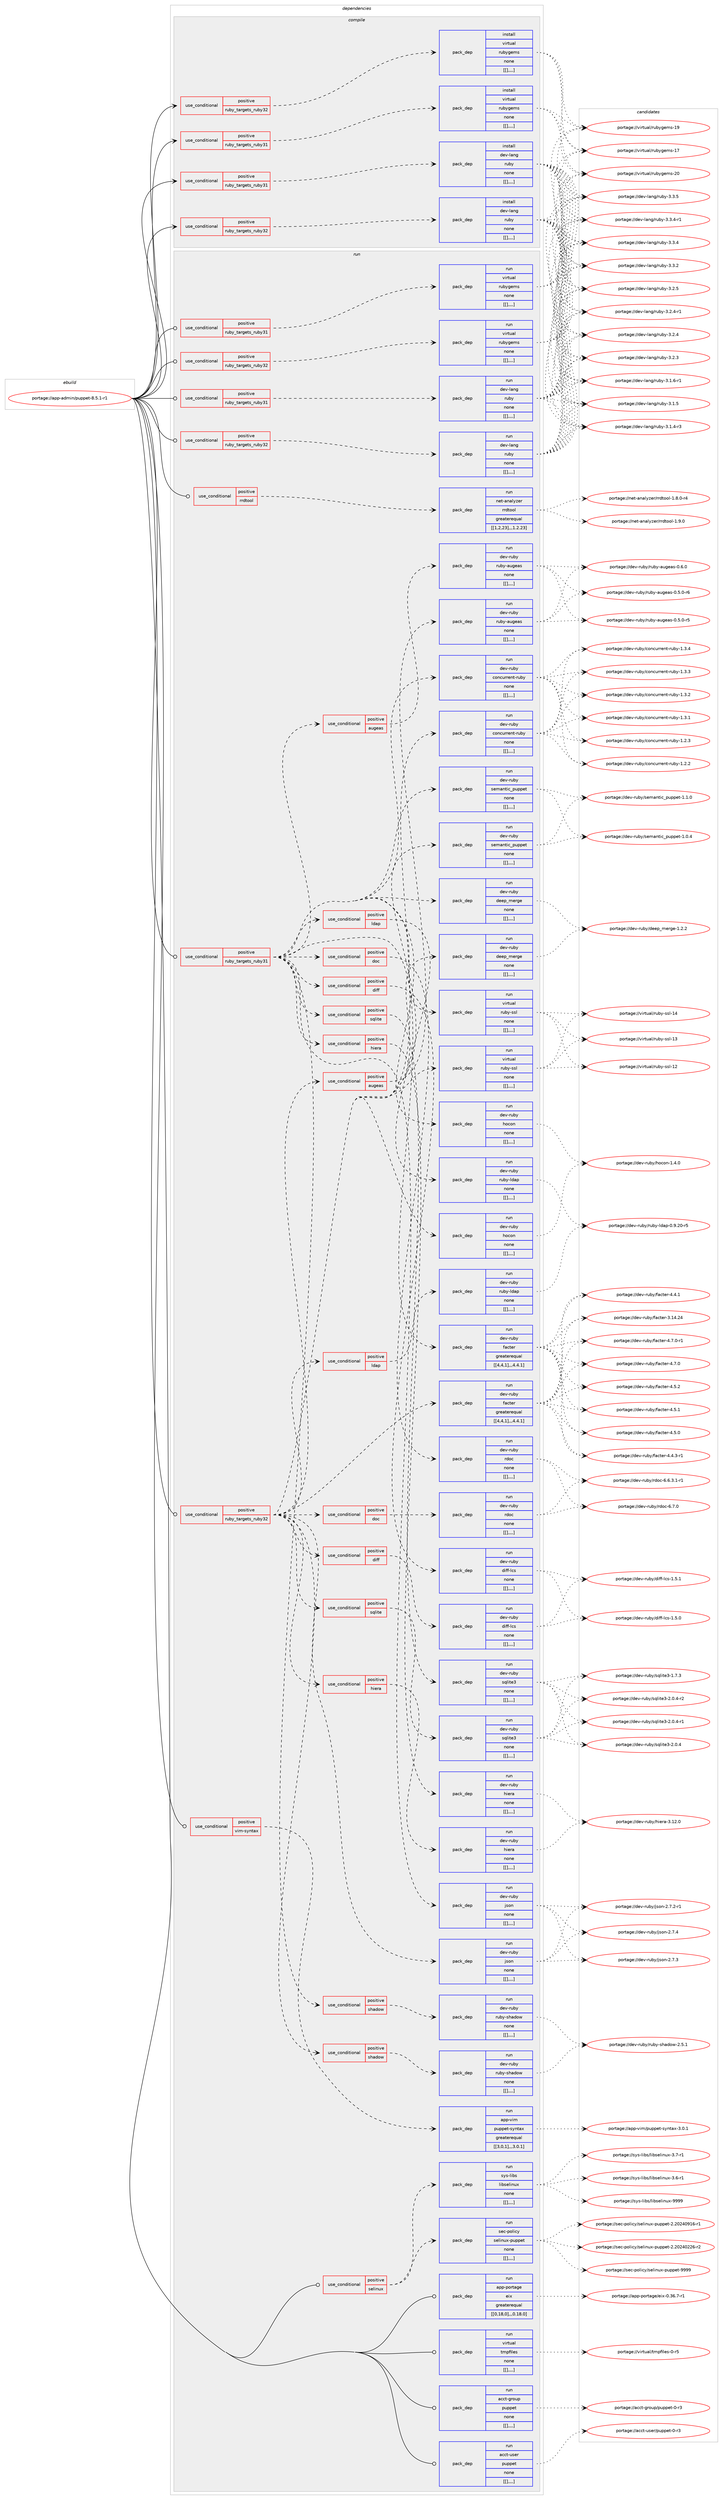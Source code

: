 digraph prolog {

# *************
# Graph options
# *************

newrank=true;
concentrate=true;
compound=true;
graph [rankdir=LR,fontname=Helvetica,fontsize=10,ranksep=1.5];#, ranksep=2.5, nodesep=0.2];
edge  [arrowhead=vee];
node  [fontname=Helvetica,fontsize=10];

# **********
# The ebuild
# **********

subgraph cluster_leftcol {
color=gray;
label=<<i>ebuild</i>>;
id [label="portage://app-admin/puppet-8.5.1-r1", color=red, width=4, href="../app-admin/puppet-8.5.1-r1.svg"];
}

# ****************
# The dependencies
# ****************

subgraph cluster_midcol {
color=gray;
label=<<i>dependencies</i>>;
subgraph cluster_compile {
fillcolor="#eeeeee";
style=filled;
label=<<i>compile</i>>;
subgraph cond655 {
dependency3023 [label=<<TABLE BORDER="0" CELLBORDER="1" CELLSPACING="0" CELLPADDING="4"><TR><TD ROWSPAN="3" CELLPADDING="10">use_conditional</TD></TR><TR><TD>positive</TD></TR><TR><TD>ruby_targets_ruby31</TD></TR></TABLE>>, shape=none, color=red];
subgraph pack2379 {
dependency3110 [label=<<TABLE BORDER="0" CELLBORDER="1" CELLSPACING="0" CELLPADDING="4" WIDTH="220"><TR><TD ROWSPAN="6" CELLPADDING="30">pack_dep</TD></TR><TR><TD WIDTH="110">install</TD></TR><TR><TD>dev-lang</TD></TR><TR><TD>ruby</TD></TR><TR><TD>none</TD></TR><TR><TD>[[],,,,]</TD></TR></TABLE>>, shape=none, color=blue];
}
dependency3023:e -> dependency3110:w [weight=20,style="dashed",arrowhead="vee"];
}
id:e -> dependency3023:w [weight=20,style="solid",arrowhead="vee"];
subgraph cond684 {
dependency3200 [label=<<TABLE BORDER="0" CELLBORDER="1" CELLSPACING="0" CELLPADDING="4"><TR><TD ROWSPAN="3" CELLPADDING="10">use_conditional</TD></TR><TR><TD>positive</TD></TR><TR><TD>ruby_targets_ruby31</TD></TR></TABLE>>, shape=none, color=red];
subgraph pack2509 {
dependency3282 [label=<<TABLE BORDER="0" CELLBORDER="1" CELLSPACING="0" CELLPADDING="4" WIDTH="220"><TR><TD ROWSPAN="6" CELLPADDING="30">pack_dep</TD></TR><TR><TD WIDTH="110">install</TD></TR><TR><TD>virtual</TD></TR><TR><TD>rubygems</TD></TR><TR><TD>none</TD></TR><TR><TD>[[],,,,]</TD></TR></TABLE>>, shape=none, color=blue];
}
dependency3200:e -> dependency3282:w [weight=20,style="dashed",arrowhead="vee"];
}
id:e -> dependency3200:w [weight=20,style="solid",arrowhead="vee"];
subgraph cond727 {
dependency3289 [label=<<TABLE BORDER="0" CELLBORDER="1" CELLSPACING="0" CELLPADDING="4"><TR><TD ROWSPAN="3" CELLPADDING="10">use_conditional</TD></TR><TR><TD>positive</TD></TR><TR><TD>ruby_targets_ruby32</TD></TR></TABLE>>, shape=none, color=red];
subgraph pack2630 {
dependency3392 [label=<<TABLE BORDER="0" CELLBORDER="1" CELLSPACING="0" CELLPADDING="4" WIDTH="220"><TR><TD ROWSPAN="6" CELLPADDING="30">pack_dep</TD></TR><TR><TD WIDTH="110">install</TD></TR><TR><TD>dev-lang</TD></TR><TR><TD>ruby</TD></TR><TR><TD>none</TD></TR><TR><TD>[[],,,,]</TD></TR></TABLE>>, shape=none, color=blue];
}
dependency3289:e -> dependency3392:w [weight=20,style="dashed",arrowhead="vee"];
}
id:e -> dependency3289:w [weight=20,style="solid",arrowhead="vee"];
subgraph cond761 {
dependency3420 [label=<<TABLE BORDER="0" CELLBORDER="1" CELLSPACING="0" CELLPADDING="4"><TR><TD ROWSPAN="3" CELLPADDING="10">use_conditional</TD></TR><TR><TD>positive</TD></TR><TR><TD>ruby_targets_ruby32</TD></TR></TABLE>>, shape=none, color=red];
subgraph pack2661 {
dependency3423 [label=<<TABLE BORDER="0" CELLBORDER="1" CELLSPACING="0" CELLPADDING="4" WIDTH="220"><TR><TD ROWSPAN="6" CELLPADDING="30">pack_dep</TD></TR><TR><TD WIDTH="110">install</TD></TR><TR><TD>virtual</TD></TR><TR><TD>rubygems</TD></TR><TR><TD>none</TD></TR><TR><TD>[[],,,,]</TD></TR></TABLE>>, shape=none, color=blue];
}
dependency3420:e -> dependency3423:w [weight=20,style="dashed",arrowhead="vee"];
}
id:e -> dependency3420:w [weight=20,style="solid",arrowhead="vee"];
}
subgraph cluster_compileandrun {
fillcolor="#eeeeee";
style=filled;
label=<<i>compile and run</i>>;
}
subgraph cluster_run {
fillcolor="#eeeeee";
style=filled;
label=<<i>run</i>>;
subgraph cond765 {
dependency3427 [label=<<TABLE BORDER="0" CELLBORDER="1" CELLSPACING="0" CELLPADDING="4"><TR><TD ROWSPAN="3" CELLPADDING="10">use_conditional</TD></TR><TR><TD>positive</TD></TR><TR><TD>rrdtool</TD></TR></TABLE>>, shape=none, color=red];
subgraph pack2720 {
dependency3528 [label=<<TABLE BORDER="0" CELLBORDER="1" CELLSPACING="0" CELLPADDING="4" WIDTH="220"><TR><TD ROWSPAN="6" CELLPADDING="30">pack_dep</TD></TR><TR><TD WIDTH="110">run</TD></TR><TR><TD>net-analyzer</TD></TR><TR><TD>rrdtool</TD></TR><TR><TD>greaterequal</TD></TR><TR><TD>[[1,2,23],,,1.2.23]</TD></TR></TABLE>>, shape=none, color=blue];
}
dependency3427:e -> dependency3528:w [weight=20,style="dashed",arrowhead="vee"];
}
id:e -> dependency3427:w [weight=20,style="solid",arrowhead="odot"];
subgraph cond801 {
dependency3584 [label=<<TABLE BORDER="0" CELLBORDER="1" CELLSPACING="0" CELLPADDING="4"><TR><TD ROWSPAN="3" CELLPADDING="10">use_conditional</TD></TR><TR><TD>positive</TD></TR><TR><TD>ruby_targets_ruby31</TD></TR></TABLE>>, shape=none, color=red];
subgraph cond820 {
dependency3643 [label=<<TABLE BORDER="0" CELLBORDER="1" CELLSPACING="0" CELLPADDING="4"><TR><TD ROWSPAN="3" CELLPADDING="10">use_conditional</TD></TR><TR><TD>positive</TD></TR><TR><TD>hiera</TD></TR></TABLE>>, shape=none, color=red];
subgraph pack2827 {
dependency3660 [label=<<TABLE BORDER="0" CELLBORDER="1" CELLSPACING="0" CELLPADDING="4" WIDTH="220"><TR><TD ROWSPAN="6" CELLPADDING="30">pack_dep</TD></TR><TR><TD WIDTH="110">run</TD></TR><TR><TD>dev-ruby</TD></TR><TR><TD>hiera</TD></TR><TR><TD>none</TD></TR><TR><TD>[[],,,,]</TD></TR></TABLE>>, shape=none, color=blue];
}
dependency3643:e -> dependency3660:w [weight=20,style="dashed",arrowhead="vee"];
}
dependency3584:e -> dependency3643:w [weight=20,style="dashed",arrowhead="vee"];
subgraph pack2831 {
dependency3664 [label=<<TABLE BORDER="0" CELLBORDER="1" CELLSPACING="0" CELLPADDING="4" WIDTH="220"><TR><TD ROWSPAN="6" CELLPADDING="30">pack_dep</TD></TR><TR><TD WIDTH="110">run</TD></TR><TR><TD>dev-ruby</TD></TR><TR><TD>json</TD></TR><TR><TD>none</TD></TR><TR><TD>[[],,,,]</TD></TR></TABLE>>, shape=none, color=blue];
}
dependency3584:e -> dependency3664:w [weight=20,style="dashed",arrowhead="vee"];
subgraph pack2851 {
dependency3720 [label=<<TABLE BORDER="0" CELLBORDER="1" CELLSPACING="0" CELLPADDING="4" WIDTH="220"><TR><TD ROWSPAN="6" CELLPADDING="30">pack_dep</TD></TR><TR><TD WIDTH="110">run</TD></TR><TR><TD>dev-ruby</TD></TR><TR><TD>semantic_puppet</TD></TR><TR><TD>none</TD></TR><TR><TD>[[],,,,]</TD></TR></TABLE>>, shape=none, color=blue];
}
dependency3584:e -> dependency3720:w [weight=20,style="dashed",arrowhead="vee"];
subgraph pack2887 {
dependency3772 [label=<<TABLE BORDER="0" CELLBORDER="1" CELLSPACING="0" CELLPADDING="4" WIDTH="220"><TR><TD ROWSPAN="6" CELLPADDING="30">pack_dep</TD></TR><TR><TD WIDTH="110">run</TD></TR><TR><TD>dev-ruby</TD></TR><TR><TD>facter</TD></TR><TR><TD>greaterequal</TD></TR><TR><TD>[[4,4,1],,,4.4.1]</TD></TR></TABLE>>, shape=none, color=blue];
}
dependency3584:e -> dependency3772:w [weight=20,style="dashed",arrowhead="vee"];
subgraph pack2918 {
dependency3804 [label=<<TABLE BORDER="0" CELLBORDER="1" CELLSPACING="0" CELLPADDING="4" WIDTH="220"><TR><TD ROWSPAN="6" CELLPADDING="30">pack_dep</TD></TR><TR><TD WIDTH="110">run</TD></TR><TR><TD>dev-ruby</TD></TR><TR><TD>deep_merge</TD></TR><TR><TD>none</TD></TR><TR><TD>[[],,,,]</TD></TR></TABLE>>, shape=none, color=blue];
}
dependency3584:e -> dependency3804:w [weight=20,style="dashed",arrowhead="vee"];
subgraph pack2928 {
dependency3839 [label=<<TABLE BORDER="0" CELLBORDER="1" CELLSPACING="0" CELLPADDING="4" WIDTH="220"><TR><TD ROWSPAN="6" CELLPADDING="30">pack_dep</TD></TR><TR><TD WIDTH="110">run</TD></TR><TR><TD>dev-ruby</TD></TR><TR><TD>concurrent-ruby</TD></TR><TR><TD>none</TD></TR><TR><TD>[[],,,,]</TD></TR></TABLE>>, shape=none, color=blue];
}
dependency3584:e -> dependency3839:w [weight=20,style="dashed",arrowhead="vee"];
subgraph cond888 {
dependency3843 [label=<<TABLE BORDER="0" CELLBORDER="1" CELLSPACING="0" CELLPADDING="4"><TR><TD ROWSPAN="3" CELLPADDING="10">use_conditional</TD></TR><TR><TD>positive</TD></TR><TR><TD>augeas</TD></TR></TABLE>>, shape=none, color=red];
subgraph pack2969 {
dependency3866 [label=<<TABLE BORDER="0" CELLBORDER="1" CELLSPACING="0" CELLPADDING="4" WIDTH="220"><TR><TD ROWSPAN="6" CELLPADDING="30">pack_dep</TD></TR><TR><TD WIDTH="110">run</TD></TR><TR><TD>dev-ruby</TD></TR><TR><TD>ruby-augeas</TD></TR><TR><TD>none</TD></TR><TR><TD>[[],,,,]</TD></TR></TABLE>>, shape=none, color=blue];
}
dependency3843:e -> dependency3866:w [weight=20,style="dashed",arrowhead="vee"];
}
dependency3584:e -> dependency3843:w [weight=20,style="dashed",arrowhead="vee"];
subgraph cond900 {
dependency3876 [label=<<TABLE BORDER="0" CELLBORDER="1" CELLSPACING="0" CELLPADDING="4"><TR><TD ROWSPAN="3" CELLPADDING="10">use_conditional</TD></TR><TR><TD>positive</TD></TR><TR><TD>diff</TD></TR></TABLE>>, shape=none, color=red];
subgraph pack2990 {
dependency3922 [label=<<TABLE BORDER="0" CELLBORDER="1" CELLSPACING="0" CELLPADDING="4" WIDTH="220"><TR><TD ROWSPAN="6" CELLPADDING="30">pack_dep</TD></TR><TR><TD WIDTH="110">run</TD></TR><TR><TD>dev-ruby</TD></TR><TR><TD>diff-lcs</TD></TR><TR><TD>none</TD></TR><TR><TD>[[],,,,]</TD></TR></TABLE>>, shape=none, color=blue];
}
dependency3876:e -> dependency3922:w [weight=20,style="dashed",arrowhead="vee"];
}
dependency3584:e -> dependency3876:w [weight=20,style="dashed",arrowhead="vee"];
subgraph cond919 {
dependency3985 [label=<<TABLE BORDER="0" CELLBORDER="1" CELLSPACING="0" CELLPADDING="4"><TR><TD ROWSPAN="3" CELLPADDING="10">use_conditional</TD></TR><TR><TD>positive</TD></TR><TR><TD>doc</TD></TR></TABLE>>, shape=none, color=red];
subgraph pack3051 {
dependency3990 [label=<<TABLE BORDER="0" CELLBORDER="1" CELLSPACING="0" CELLPADDING="4" WIDTH="220"><TR><TD ROWSPAN="6" CELLPADDING="30">pack_dep</TD></TR><TR><TD WIDTH="110">run</TD></TR><TR><TD>dev-ruby</TD></TR><TR><TD>rdoc</TD></TR><TR><TD>none</TD></TR><TR><TD>[[],,,,]</TD></TR></TABLE>>, shape=none, color=blue];
}
dependency3985:e -> dependency3990:w [weight=20,style="dashed",arrowhead="vee"];
}
dependency3584:e -> dependency3985:w [weight=20,style="dashed",arrowhead="vee"];
subgraph cond937 {
dependency4032 [label=<<TABLE BORDER="0" CELLBORDER="1" CELLSPACING="0" CELLPADDING="4"><TR><TD ROWSPAN="3" CELLPADDING="10">use_conditional</TD></TR><TR><TD>positive</TD></TR><TR><TD>ldap</TD></TR></TABLE>>, shape=none, color=red];
subgraph pack3091 {
dependency4050 [label=<<TABLE BORDER="0" CELLBORDER="1" CELLSPACING="0" CELLPADDING="4" WIDTH="220"><TR><TD ROWSPAN="6" CELLPADDING="30">pack_dep</TD></TR><TR><TD WIDTH="110">run</TD></TR><TR><TD>dev-ruby</TD></TR><TR><TD>ruby-ldap</TD></TR><TR><TD>none</TD></TR><TR><TD>[[],,,,]</TD></TR></TABLE>>, shape=none, color=blue];
}
dependency4032:e -> dependency4050:w [weight=20,style="dashed",arrowhead="vee"];
}
dependency3584:e -> dependency4032:w [weight=20,style="dashed",arrowhead="vee"];
subgraph cond962 {
dependency4075 [label=<<TABLE BORDER="0" CELLBORDER="1" CELLSPACING="0" CELLPADDING="4"><TR><TD ROWSPAN="3" CELLPADDING="10">use_conditional</TD></TR><TR><TD>positive</TD></TR><TR><TD>shadow</TD></TR></TABLE>>, shape=none, color=red];
subgraph pack3106 {
dependency4095 [label=<<TABLE BORDER="0" CELLBORDER="1" CELLSPACING="0" CELLPADDING="4" WIDTH="220"><TR><TD ROWSPAN="6" CELLPADDING="30">pack_dep</TD></TR><TR><TD WIDTH="110">run</TD></TR><TR><TD>dev-ruby</TD></TR><TR><TD>ruby-shadow</TD></TR><TR><TD>none</TD></TR><TR><TD>[[],,,,]</TD></TR></TABLE>>, shape=none, color=blue];
}
dependency4075:e -> dependency4095:w [weight=20,style="dashed",arrowhead="vee"];
}
dependency3584:e -> dependency4075:w [weight=20,style="dashed",arrowhead="vee"];
subgraph cond979 {
dependency4237 [label=<<TABLE BORDER="0" CELLBORDER="1" CELLSPACING="0" CELLPADDING="4"><TR><TD ROWSPAN="3" CELLPADDING="10">use_conditional</TD></TR><TR><TD>positive</TD></TR><TR><TD>sqlite</TD></TR></TABLE>>, shape=none, color=red];
subgraph pack3225 {
dependency4239 [label=<<TABLE BORDER="0" CELLBORDER="1" CELLSPACING="0" CELLPADDING="4" WIDTH="220"><TR><TD ROWSPAN="6" CELLPADDING="30">pack_dep</TD></TR><TR><TD WIDTH="110">run</TD></TR><TR><TD>dev-ruby</TD></TR><TR><TD>sqlite3</TD></TR><TR><TD>none</TD></TR><TR><TD>[[],,,,]</TD></TR></TABLE>>, shape=none, color=blue];
}
dependency4237:e -> dependency4239:w [weight=20,style="dashed",arrowhead="vee"];
}
dependency3584:e -> dependency4237:w [weight=20,style="dashed",arrowhead="vee"];
subgraph pack3256 {
dependency4288 [label=<<TABLE BORDER="0" CELLBORDER="1" CELLSPACING="0" CELLPADDING="4" WIDTH="220"><TR><TD ROWSPAN="6" CELLPADDING="30">pack_dep</TD></TR><TR><TD WIDTH="110">run</TD></TR><TR><TD>virtual</TD></TR><TR><TD>ruby-ssl</TD></TR><TR><TD>none</TD></TR><TR><TD>[[],,,,]</TD></TR></TABLE>>, shape=none, color=blue];
}
dependency3584:e -> dependency4288:w [weight=20,style="dashed",arrowhead="vee"];
subgraph pack3258 {
dependency4293 [label=<<TABLE BORDER="0" CELLBORDER="1" CELLSPACING="0" CELLPADDING="4" WIDTH="220"><TR><TD ROWSPAN="6" CELLPADDING="30">pack_dep</TD></TR><TR><TD WIDTH="110">run</TD></TR><TR><TD>dev-ruby</TD></TR><TR><TD>hocon</TD></TR><TR><TD>none</TD></TR><TR><TD>[[],,,,]</TD></TR></TABLE>>, shape=none, color=blue];
}
dependency3584:e -> dependency4293:w [weight=20,style="dashed",arrowhead="vee"];
}
id:e -> dependency3584:w [weight=20,style="solid",arrowhead="odot"];
subgraph cond1031 {
dependency4348 [label=<<TABLE BORDER="0" CELLBORDER="1" CELLSPACING="0" CELLPADDING="4"><TR><TD ROWSPAN="3" CELLPADDING="10">use_conditional</TD></TR><TR><TD>positive</TD></TR><TR><TD>ruby_targets_ruby31</TD></TR></TABLE>>, shape=none, color=red];
subgraph pack3310 {
dependency4410 [label=<<TABLE BORDER="0" CELLBORDER="1" CELLSPACING="0" CELLPADDING="4" WIDTH="220"><TR><TD ROWSPAN="6" CELLPADDING="30">pack_dep</TD></TR><TR><TD WIDTH="110">run</TD></TR><TR><TD>dev-lang</TD></TR><TR><TD>ruby</TD></TR><TR><TD>none</TD></TR><TR><TD>[[],,,,]</TD></TR></TABLE>>, shape=none, color=blue];
}
dependency4348:e -> dependency4410:w [weight=20,style="dashed",arrowhead="vee"];
}
id:e -> dependency4348:w [weight=20,style="solid",arrowhead="odot"];
subgraph cond1088 {
dependency4476 [label=<<TABLE BORDER="0" CELLBORDER="1" CELLSPACING="0" CELLPADDING="4"><TR><TD ROWSPAN="3" CELLPADDING="10">use_conditional</TD></TR><TR><TD>positive</TD></TR><TR><TD>ruby_targets_ruby31</TD></TR></TABLE>>, shape=none, color=red];
subgraph pack3388 {
dependency4479 [label=<<TABLE BORDER="0" CELLBORDER="1" CELLSPACING="0" CELLPADDING="4" WIDTH="220"><TR><TD ROWSPAN="6" CELLPADDING="30">pack_dep</TD></TR><TR><TD WIDTH="110">run</TD></TR><TR><TD>virtual</TD></TR><TR><TD>rubygems</TD></TR><TR><TD>none</TD></TR><TR><TD>[[],,,,]</TD></TR></TABLE>>, shape=none, color=blue];
}
dependency4476:e -> dependency4479:w [weight=20,style="dashed",arrowhead="vee"];
}
id:e -> dependency4476:w [weight=20,style="solid",arrowhead="odot"];
subgraph cond1102 {
dependency4503 [label=<<TABLE BORDER="0" CELLBORDER="1" CELLSPACING="0" CELLPADDING="4"><TR><TD ROWSPAN="3" CELLPADDING="10">use_conditional</TD></TR><TR><TD>positive</TD></TR><TR><TD>ruby_targets_ruby32</TD></TR></TABLE>>, shape=none, color=red];
subgraph cond1111 {
dependency4542 [label=<<TABLE BORDER="0" CELLBORDER="1" CELLSPACING="0" CELLPADDING="4"><TR><TD ROWSPAN="3" CELLPADDING="10">use_conditional</TD></TR><TR><TD>positive</TD></TR><TR><TD>hiera</TD></TR></TABLE>>, shape=none, color=red];
subgraph pack3444 {
dependency4622 [label=<<TABLE BORDER="0" CELLBORDER="1" CELLSPACING="0" CELLPADDING="4" WIDTH="220"><TR><TD ROWSPAN="6" CELLPADDING="30">pack_dep</TD></TR><TR><TD WIDTH="110">run</TD></TR><TR><TD>dev-ruby</TD></TR><TR><TD>hiera</TD></TR><TR><TD>none</TD></TR><TR><TD>[[],,,,]</TD></TR></TABLE>>, shape=none, color=blue];
}
dependency4542:e -> dependency4622:w [weight=20,style="dashed",arrowhead="vee"];
}
dependency4503:e -> dependency4542:w [weight=20,style="dashed",arrowhead="vee"];
subgraph pack3521 {
dependency4696 [label=<<TABLE BORDER="0" CELLBORDER="1" CELLSPACING="0" CELLPADDING="4" WIDTH="220"><TR><TD ROWSPAN="6" CELLPADDING="30">pack_dep</TD></TR><TR><TD WIDTH="110">run</TD></TR><TR><TD>dev-ruby</TD></TR><TR><TD>json</TD></TR><TR><TD>none</TD></TR><TR><TD>[[],,,,]</TD></TR></TABLE>>, shape=none, color=blue];
}
dependency4503:e -> dependency4696:w [weight=20,style="dashed",arrowhead="vee"];
subgraph pack3534 {
dependency4720 [label=<<TABLE BORDER="0" CELLBORDER="1" CELLSPACING="0" CELLPADDING="4" WIDTH="220"><TR><TD ROWSPAN="6" CELLPADDING="30">pack_dep</TD></TR><TR><TD WIDTH="110">run</TD></TR><TR><TD>dev-ruby</TD></TR><TR><TD>semantic_puppet</TD></TR><TR><TD>none</TD></TR><TR><TD>[[],,,,]</TD></TR></TABLE>>, shape=none, color=blue];
}
dependency4503:e -> dependency4720:w [weight=20,style="dashed",arrowhead="vee"];
subgraph pack3592 {
dependency4827 [label=<<TABLE BORDER="0" CELLBORDER="1" CELLSPACING="0" CELLPADDING="4" WIDTH="220"><TR><TD ROWSPAN="6" CELLPADDING="30">pack_dep</TD></TR><TR><TD WIDTH="110">run</TD></TR><TR><TD>dev-ruby</TD></TR><TR><TD>facter</TD></TR><TR><TD>greaterequal</TD></TR><TR><TD>[[4,4,1],,,4.4.1]</TD></TR></TABLE>>, shape=none, color=blue];
}
dependency4503:e -> dependency4827:w [weight=20,style="dashed",arrowhead="vee"];
subgraph pack3636 {
dependency4890 [label=<<TABLE BORDER="0" CELLBORDER="1" CELLSPACING="0" CELLPADDING="4" WIDTH="220"><TR><TD ROWSPAN="6" CELLPADDING="30">pack_dep</TD></TR><TR><TD WIDTH="110">run</TD></TR><TR><TD>dev-ruby</TD></TR><TR><TD>deep_merge</TD></TR><TR><TD>none</TD></TR><TR><TD>[[],,,,]</TD></TR></TABLE>>, shape=none, color=blue];
}
dependency4503:e -> dependency4890:w [weight=20,style="dashed",arrowhead="vee"];
subgraph pack3679 {
dependency4912 [label=<<TABLE BORDER="0" CELLBORDER="1" CELLSPACING="0" CELLPADDING="4" WIDTH="220"><TR><TD ROWSPAN="6" CELLPADDING="30">pack_dep</TD></TR><TR><TD WIDTH="110">run</TD></TR><TR><TD>dev-ruby</TD></TR><TR><TD>concurrent-ruby</TD></TR><TR><TD>none</TD></TR><TR><TD>[[],,,,]</TD></TR></TABLE>>, shape=none, color=blue];
}
dependency4503:e -> dependency4912:w [weight=20,style="dashed",arrowhead="vee"];
subgraph cond1240 {
dependency4917 [label=<<TABLE BORDER="0" CELLBORDER="1" CELLSPACING="0" CELLPADDING="4"><TR><TD ROWSPAN="3" CELLPADDING="10">use_conditional</TD></TR><TR><TD>positive</TD></TR><TR><TD>augeas</TD></TR></TABLE>>, shape=none, color=red];
subgraph pack3696 {
dependency4941 [label=<<TABLE BORDER="0" CELLBORDER="1" CELLSPACING="0" CELLPADDING="4" WIDTH="220"><TR><TD ROWSPAN="6" CELLPADDING="30">pack_dep</TD></TR><TR><TD WIDTH="110">run</TD></TR><TR><TD>dev-ruby</TD></TR><TR><TD>ruby-augeas</TD></TR><TR><TD>none</TD></TR><TR><TD>[[],,,,]</TD></TR></TABLE>>, shape=none, color=blue];
}
dependency4917:e -> dependency4941:w [weight=20,style="dashed",arrowhead="vee"];
}
dependency4503:e -> dependency4917:w [weight=20,style="dashed",arrowhead="vee"];
subgraph cond1245 {
dependency4963 [label=<<TABLE BORDER="0" CELLBORDER="1" CELLSPACING="0" CELLPADDING="4"><TR><TD ROWSPAN="3" CELLPADDING="10">use_conditional</TD></TR><TR><TD>positive</TD></TR><TR><TD>diff</TD></TR></TABLE>>, shape=none, color=red];
subgraph pack3710 {
dependency4985 [label=<<TABLE BORDER="0" CELLBORDER="1" CELLSPACING="0" CELLPADDING="4" WIDTH="220"><TR><TD ROWSPAN="6" CELLPADDING="30">pack_dep</TD></TR><TR><TD WIDTH="110">run</TD></TR><TR><TD>dev-ruby</TD></TR><TR><TD>diff-lcs</TD></TR><TR><TD>none</TD></TR><TR><TD>[[],,,,]</TD></TR></TABLE>>, shape=none, color=blue];
}
dependency4963:e -> dependency4985:w [weight=20,style="dashed",arrowhead="vee"];
}
dependency4503:e -> dependency4963:w [weight=20,style="dashed",arrowhead="vee"];
subgraph cond1264 {
dependency4991 [label=<<TABLE BORDER="0" CELLBORDER="1" CELLSPACING="0" CELLPADDING="4"><TR><TD ROWSPAN="3" CELLPADDING="10">use_conditional</TD></TR><TR><TD>positive</TD></TR><TR><TD>doc</TD></TR></TABLE>>, shape=none, color=red];
subgraph pack3737 {
dependency5030 [label=<<TABLE BORDER="0" CELLBORDER="1" CELLSPACING="0" CELLPADDING="4" WIDTH="220"><TR><TD ROWSPAN="6" CELLPADDING="30">pack_dep</TD></TR><TR><TD WIDTH="110">run</TD></TR><TR><TD>dev-ruby</TD></TR><TR><TD>rdoc</TD></TR><TR><TD>none</TD></TR><TR><TD>[[],,,,]</TD></TR></TABLE>>, shape=none, color=blue];
}
dependency4991:e -> dependency5030:w [weight=20,style="dashed",arrowhead="vee"];
}
dependency4503:e -> dependency4991:w [weight=20,style="dashed",arrowhead="vee"];
subgraph cond1282 {
dependency5074 [label=<<TABLE BORDER="0" CELLBORDER="1" CELLSPACING="0" CELLPADDING="4"><TR><TD ROWSPAN="3" CELLPADDING="10">use_conditional</TD></TR><TR><TD>positive</TD></TR><TR><TD>ldap</TD></TR></TABLE>>, shape=none, color=red];
subgraph pack3794 {
dependency5121 [label=<<TABLE BORDER="0" CELLBORDER="1" CELLSPACING="0" CELLPADDING="4" WIDTH="220"><TR><TD ROWSPAN="6" CELLPADDING="30">pack_dep</TD></TR><TR><TD WIDTH="110">run</TD></TR><TR><TD>dev-ruby</TD></TR><TR><TD>ruby-ldap</TD></TR><TR><TD>none</TD></TR><TR><TD>[[],,,,]</TD></TR></TABLE>>, shape=none, color=blue];
}
dependency5074:e -> dependency5121:w [weight=20,style="dashed",arrowhead="vee"];
}
dependency4503:e -> dependency5074:w [weight=20,style="dashed",arrowhead="vee"];
subgraph cond1321 {
dependency5148 [label=<<TABLE BORDER="0" CELLBORDER="1" CELLSPACING="0" CELLPADDING="4"><TR><TD ROWSPAN="3" CELLPADDING="10">use_conditional</TD></TR><TR><TD>positive</TD></TR><TR><TD>shadow</TD></TR></TABLE>>, shape=none, color=red];
subgraph pack3831 {
dependency5153 [label=<<TABLE BORDER="0" CELLBORDER="1" CELLSPACING="0" CELLPADDING="4" WIDTH="220"><TR><TD ROWSPAN="6" CELLPADDING="30">pack_dep</TD></TR><TR><TD WIDTH="110">run</TD></TR><TR><TD>dev-ruby</TD></TR><TR><TD>ruby-shadow</TD></TR><TR><TD>none</TD></TR><TR><TD>[[],,,,]</TD></TR></TABLE>>, shape=none, color=blue];
}
dependency5148:e -> dependency5153:w [weight=20,style="dashed",arrowhead="vee"];
}
dependency4503:e -> dependency5148:w [weight=20,style="dashed",arrowhead="vee"];
subgraph cond1340 {
dependency5223 [label=<<TABLE BORDER="0" CELLBORDER="1" CELLSPACING="0" CELLPADDING="4"><TR><TD ROWSPAN="3" CELLPADDING="10">use_conditional</TD></TR><TR><TD>positive</TD></TR><TR><TD>sqlite</TD></TR></TABLE>>, shape=none, color=red];
subgraph pack3948 {
dependency5362 [label=<<TABLE BORDER="0" CELLBORDER="1" CELLSPACING="0" CELLPADDING="4" WIDTH="220"><TR><TD ROWSPAN="6" CELLPADDING="30">pack_dep</TD></TR><TR><TD WIDTH="110">run</TD></TR><TR><TD>dev-ruby</TD></TR><TR><TD>sqlite3</TD></TR><TR><TD>none</TD></TR><TR><TD>[[],,,,]</TD></TR></TABLE>>, shape=none, color=blue];
}
dependency5223:e -> dependency5362:w [weight=20,style="dashed",arrowhead="vee"];
}
dependency4503:e -> dependency5223:w [weight=20,style="dashed",arrowhead="vee"];
subgraph pack3965 {
dependency5367 [label=<<TABLE BORDER="0" CELLBORDER="1" CELLSPACING="0" CELLPADDING="4" WIDTH="220"><TR><TD ROWSPAN="6" CELLPADDING="30">pack_dep</TD></TR><TR><TD WIDTH="110">run</TD></TR><TR><TD>virtual</TD></TR><TR><TD>ruby-ssl</TD></TR><TR><TD>none</TD></TR><TR><TD>[[],,,,]</TD></TR></TABLE>>, shape=none, color=blue];
}
dependency4503:e -> dependency5367:w [weight=20,style="dashed",arrowhead="vee"];
subgraph pack3976 {
dependency5409 [label=<<TABLE BORDER="0" CELLBORDER="1" CELLSPACING="0" CELLPADDING="4" WIDTH="220"><TR><TD ROWSPAN="6" CELLPADDING="30">pack_dep</TD></TR><TR><TD WIDTH="110">run</TD></TR><TR><TD>dev-ruby</TD></TR><TR><TD>hocon</TD></TR><TR><TD>none</TD></TR><TR><TD>[[],,,,]</TD></TR></TABLE>>, shape=none, color=blue];
}
dependency4503:e -> dependency5409:w [weight=20,style="dashed",arrowhead="vee"];
}
id:e -> dependency4503:w [weight=20,style="solid",arrowhead="odot"];
subgraph cond1420 {
dependency5449 [label=<<TABLE BORDER="0" CELLBORDER="1" CELLSPACING="0" CELLPADDING="4"><TR><TD ROWSPAN="3" CELLPADDING="10">use_conditional</TD></TR><TR><TD>positive</TD></TR><TR><TD>ruby_targets_ruby32</TD></TR></TABLE>>, shape=none, color=red];
subgraph pack4027 {
dependency5480 [label=<<TABLE BORDER="0" CELLBORDER="1" CELLSPACING="0" CELLPADDING="4" WIDTH="220"><TR><TD ROWSPAN="6" CELLPADDING="30">pack_dep</TD></TR><TR><TD WIDTH="110">run</TD></TR><TR><TD>dev-lang</TD></TR><TR><TD>ruby</TD></TR><TR><TD>none</TD></TR><TR><TD>[[],,,,]</TD></TR></TABLE>>, shape=none, color=blue];
}
dependency5449:e -> dependency5480:w [weight=20,style="dashed",arrowhead="vee"];
}
id:e -> dependency5449:w [weight=20,style="solid",arrowhead="odot"];
subgraph cond1443 {
dependency5503 [label=<<TABLE BORDER="0" CELLBORDER="1" CELLSPACING="0" CELLPADDING="4"><TR><TD ROWSPAN="3" CELLPADDING="10">use_conditional</TD></TR><TR><TD>positive</TD></TR><TR><TD>ruby_targets_ruby32</TD></TR></TABLE>>, shape=none, color=red];
subgraph pack4057 {
dependency5519 [label=<<TABLE BORDER="0" CELLBORDER="1" CELLSPACING="0" CELLPADDING="4" WIDTH="220"><TR><TD ROWSPAN="6" CELLPADDING="30">pack_dep</TD></TR><TR><TD WIDTH="110">run</TD></TR><TR><TD>virtual</TD></TR><TR><TD>rubygems</TD></TR><TR><TD>none</TD></TR><TR><TD>[[],,,,]</TD></TR></TABLE>>, shape=none, color=blue];
}
dependency5503:e -> dependency5519:w [weight=20,style="dashed",arrowhead="vee"];
}
id:e -> dependency5503:w [weight=20,style="solid",arrowhead="odot"];
subgraph cond1462 {
dependency5545 [label=<<TABLE BORDER="0" CELLBORDER="1" CELLSPACING="0" CELLPADDING="4"><TR><TD ROWSPAN="3" CELLPADDING="10">use_conditional</TD></TR><TR><TD>positive</TD></TR><TR><TD>selinux</TD></TR></TABLE>>, shape=none, color=red];
subgraph pack4071 {
dependency5565 [label=<<TABLE BORDER="0" CELLBORDER="1" CELLSPACING="0" CELLPADDING="4" WIDTH="220"><TR><TD ROWSPAN="6" CELLPADDING="30">pack_dep</TD></TR><TR><TD WIDTH="110">run</TD></TR><TR><TD>sys-libs</TD></TR><TR><TD>libselinux</TD></TR><TR><TD>none</TD></TR><TR><TD>[[],,,,]</TD></TR></TABLE>>, shape=none, color=blue];
}
dependency5545:e -> dependency5565:w [weight=20,style="dashed",arrowhead="vee"];
subgraph pack4082 {
dependency5586 [label=<<TABLE BORDER="0" CELLBORDER="1" CELLSPACING="0" CELLPADDING="4" WIDTH="220"><TR><TD ROWSPAN="6" CELLPADDING="30">pack_dep</TD></TR><TR><TD WIDTH="110">run</TD></TR><TR><TD>sec-policy</TD></TR><TR><TD>selinux-puppet</TD></TR><TR><TD>none</TD></TR><TR><TD>[[],,,,]</TD></TR></TABLE>>, shape=none, color=blue];
}
dependency5545:e -> dependency5586:w [weight=20,style="dashed",arrowhead="vee"];
}
id:e -> dependency5545:w [weight=20,style="solid",arrowhead="odot"];
subgraph cond1507 {
dependency5645 [label=<<TABLE BORDER="0" CELLBORDER="1" CELLSPACING="0" CELLPADDING="4"><TR><TD ROWSPAN="3" CELLPADDING="10">use_conditional</TD></TR><TR><TD>positive</TD></TR><TR><TD>vim-syntax</TD></TR></TABLE>>, shape=none, color=red];
subgraph pack4135 {
dependency5685 [label=<<TABLE BORDER="0" CELLBORDER="1" CELLSPACING="0" CELLPADDING="4" WIDTH="220"><TR><TD ROWSPAN="6" CELLPADDING="30">pack_dep</TD></TR><TR><TD WIDTH="110">run</TD></TR><TR><TD>app-vim</TD></TR><TR><TD>puppet-syntax</TD></TR><TR><TD>greaterequal</TD></TR><TR><TD>[[3,0,1],,,3.0.1]</TD></TR></TABLE>>, shape=none, color=blue];
}
dependency5645:e -> dependency5685:w [weight=20,style="dashed",arrowhead="vee"];
}
id:e -> dependency5645:w [weight=20,style="solid",arrowhead="odot"];
subgraph pack4169 {
dependency5722 [label=<<TABLE BORDER="0" CELLBORDER="1" CELLSPACING="0" CELLPADDING="4" WIDTH="220"><TR><TD ROWSPAN="6" CELLPADDING="30">pack_dep</TD></TR><TR><TD WIDTH="110">run</TD></TR><TR><TD>acct-group</TD></TR><TR><TD>puppet</TD></TR><TR><TD>none</TD></TR><TR><TD>[[],,,,]</TD></TR></TABLE>>, shape=none, color=blue];
}
id:e -> dependency5722:w [weight=20,style="solid",arrowhead="odot"];
subgraph pack4204 {
dependency5796 [label=<<TABLE BORDER="0" CELLBORDER="1" CELLSPACING="0" CELLPADDING="4" WIDTH="220"><TR><TD ROWSPAN="6" CELLPADDING="30">pack_dep</TD></TR><TR><TD WIDTH="110">run</TD></TR><TR><TD>acct-user</TD></TR><TR><TD>puppet</TD></TR><TR><TD>none</TD></TR><TR><TD>[[],,,,]</TD></TR></TABLE>>, shape=none, color=blue];
}
id:e -> dependency5796:w [weight=20,style="solid",arrowhead="odot"];
subgraph pack4297 {
dependency5984 [label=<<TABLE BORDER="0" CELLBORDER="1" CELLSPACING="0" CELLPADDING="4" WIDTH="220"><TR><TD ROWSPAN="6" CELLPADDING="30">pack_dep</TD></TR><TR><TD WIDTH="110">run</TD></TR><TR><TD>app-portage</TD></TR><TR><TD>eix</TD></TR><TR><TD>greaterequal</TD></TR><TR><TD>[[0,18,0],,,0.18.0]</TD></TR></TABLE>>, shape=none, color=blue];
}
id:e -> dependency5984:w [weight=20,style="solid",arrowhead="odot"];
subgraph pack4389 {
dependency6098 [label=<<TABLE BORDER="0" CELLBORDER="1" CELLSPACING="0" CELLPADDING="4" WIDTH="220"><TR><TD ROWSPAN="6" CELLPADDING="30">pack_dep</TD></TR><TR><TD WIDTH="110">run</TD></TR><TR><TD>virtual</TD></TR><TR><TD>tmpfiles</TD></TR><TR><TD>none</TD></TR><TR><TD>[[],,,,]</TD></TR></TABLE>>, shape=none, color=blue];
}
id:e -> dependency6098:w [weight=20,style="solid",arrowhead="odot"];
}
}

# **************
# The candidates
# **************

subgraph cluster_choices {
rank=same;
color=gray;
label=<<i>candidates</i>>;

subgraph choice3521 {
color=black;
nodesep=1;
choice10010111845108971101034711411798121455146514653 [label="portage://dev-lang/ruby-3.3.5", color=red, width=4,href="../dev-lang/ruby-3.3.5.svg"];
choice100101118451089711010347114117981214551465146524511449 [label="portage://dev-lang/ruby-3.3.4-r1", color=red, width=4,href="../dev-lang/ruby-3.3.4-r1.svg"];
choice10010111845108971101034711411798121455146514652 [label="portage://dev-lang/ruby-3.3.4", color=red, width=4,href="../dev-lang/ruby-3.3.4.svg"];
choice10010111845108971101034711411798121455146514650 [label="portage://dev-lang/ruby-3.3.2", color=red, width=4,href="../dev-lang/ruby-3.3.2.svg"];
choice10010111845108971101034711411798121455146504653 [label="portage://dev-lang/ruby-3.2.5", color=red, width=4,href="../dev-lang/ruby-3.2.5.svg"];
choice100101118451089711010347114117981214551465046524511449 [label="portage://dev-lang/ruby-3.2.4-r1", color=red, width=4,href="../dev-lang/ruby-3.2.4-r1.svg"];
choice10010111845108971101034711411798121455146504652 [label="portage://dev-lang/ruby-3.2.4", color=red, width=4,href="../dev-lang/ruby-3.2.4.svg"];
choice10010111845108971101034711411798121455146504651 [label="portage://dev-lang/ruby-3.2.3", color=red, width=4,href="../dev-lang/ruby-3.2.3.svg"];
choice100101118451089711010347114117981214551464946544511449 [label="portage://dev-lang/ruby-3.1.6-r1", color=red, width=4,href="../dev-lang/ruby-3.1.6-r1.svg"];
choice10010111845108971101034711411798121455146494653 [label="portage://dev-lang/ruby-3.1.5", color=red, width=4,href="../dev-lang/ruby-3.1.5.svg"];
choice100101118451089711010347114117981214551464946524511451 [label="portage://dev-lang/ruby-3.1.4-r3", color=red, width=4,href="../dev-lang/ruby-3.1.4-r3.svg"];
dependency3110:e -> choice10010111845108971101034711411798121455146514653:w [style=dotted,weight="100"];
dependency3110:e -> choice100101118451089711010347114117981214551465146524511449:w [style=dotted,weight="100"];
dependency3110:e -> choice10010111845108971101034711411798121455146514652:w [style=dotted,weight="100"];
dependency3110:e -> choice10010111845108971101034711411798121455146514650:w [style=dotted,weight="100"];
dependency3110:e -> choice10010111845108971101034711411798121455146504653:w [style=dotted,weight="100"];
dependency3110:e -> choice100101118451089711010347114117981214551465046524511449:w [style=dotted,weight="100"];
dependency3110:e -> choice10010111845108971101034711411798121455146504652:w [style=dotted,weight="100"];
dependency3110:e -> choice10010111845108971101034711411798121455146504651:w [style=dotted,weight="100"];
dependency3110:e -> choice100101118451089711010347114117981214551464946544511449:w [style=dotted,weight="100"];
dependency3110:e -> choice10010111845108971101034711411798121455146494653:w [style=dotted,weight="100"];
dependency3110:e -> choice100101118451089711010347114117981214551464946524511451:w [style=dotted,weight="100"];
}
subgraph choice3535 {
color=black;
nodesep=1;
choice118105114116117971084711411798121103101109115455048 [label="portage://virtual/rubygems-20", color=red, width=4,href="../virtual/rubygems-20.svg"];
choice118105114116117971084711411798121103101109115454957 [label="portage://virtual/rubygems-19", color=red, width=4,href="../virtual/rubygems-19.svg"];
choice118105114116117971084711411798121103101109115454955 [label="portage://virtual/rubygems-17", color=red, width=4,href="../virtual/rubygems-17.svg"];
dependency3282:e -> choice118105114116117971084711411798121103101109115455048:w [style=dotted,weight="100"];
dependency3282:e -> choice118105114116117971084711411798121103101109115454957:w [style=dotted,weight="100"];
dependency3282:e -> choice118105114116117971084711411798121103101109115454955:w [style=dotted,weight="100"];
}
subgraph choice3553 {
color=black;
nodesep=1;
choice10010111845108971101034711411798121455146514653 [label="portage://dev-lang/ruby-3.3.5", color=red, width=4,href="../dev-lang/ruby-3.3.5.svg"];
choice100101118451089711010347114117981214551465146524511449 [label="portage://dev-lang/ruby-3.3.4-r1", color=red, width=4,href="../dev-lang/ruby-3.3.4-r1.svg"];
choice10010111845108971101034711411798121455146514652 [label="portage://dev-lang/ruby-3.3.4", color=red, width=4,href="../dev-lang/ruby-3.3.4.svg"];
choice10010111845108971101034711411798121455146514650 [label="portage://dev-lang/ruby-3.3.2", color=red, width=4,href="../dev-lang/ruby-3.3.2.svg"];
choice10010111845108971101034711411798121455146504653 [label="portage://dev-lang/ruby-3.2.5", color=red, width=4,href="../dev-lang/ruby-3.2.5.svg"];
choice100101118451089711010347114117981214551465046524511449 [label="portage://dev-lang/ruby-3.2.4-r1", color=red, width=4,href="../dev-lang/ruby-3.2.4-r1.svg"];
choice10010111845108971101034711411798121455146504652 [label="portage://dev-lang/ruby-3.2.4", color=red, width=4,href="../dev-lang/ruby-3.2.4.svg"];
choice10010111845108971101034711411798121455146504651 [label="portage://dev-lang/ruby-3.2.3", color=red, width=4,href="../dev-lang/ruby-3.2.3.svg"];
choice100101118451089711010347114117981214551464946544511449 [label="portage://dev-lang/ruby-3.1.6-r1", color=red, width=4,href="../dev-lang/ruby-3.1.6-r1.svg"];
choice10010111845108971101034711411798121455146494653 [label="portage://dev-lang/ruby-3.1.5", color=red, width=4,href="../dev-lang/ruby-3.1.5.svg"];
choice100101118451089711010347114117981214551464946524511451 [label="portage://dev-lang/ruby-3.1.4-r3", color=red, width=4,href="../dev-lang/ruby-3.1.4-r3.svg"];
dependency3392:e -> choice10010111845108971101034711411798121455146514653:w [style=dotted,weight="100"];
dependency3392:e -> choice100101118451089711010347114117981214551465146524511449:w [style=dotted,weight="100"];
dependency3392:e -> choice10010111845108971101034711411798121455146514652:w [style=dotted,weight="100"];
dependency3392:e -> choice10010111845108971101034711411798121455146514650:w [style=dotted,weight="100"];
dependency3392:e -> choice10010111845108971101034711411798121455146504653:w [style=dotted,weight="100"];
dependency3392:e -> choice100101118451089711010347114117981214551465046524511449:w [style=dotted,weight="100"];
dependency3392:e -> choice10010111845108971101034711411798121455146504652:w [style=dotted,weight="100"];
dependency3392:e -> choice10010111845108971101034711411798121455146504651:w [style=dotted,weight="100"];
dependency3392:e -> choice100101118451089711010347114117981214551464946544511449:w [style=dotted,weight="100"];
dependency3392:e -> choice10010111845108971101034711411798121455146494653:w [style=dotted,weight="100"];
dependency3392:e -> choice100101118451089711010347114117981214551464946524511451:w [style=dotted,weight="100"];
}
subgraph choice3574 {
color=black;
nodesep=1;
choice118105114116117971084711411798121103101109115455048 [label="portage://virtual/rubygems-20", color=red, width=4,href="../virtual/rubygems-20.svg"];
choice118105114116117971084711411798121103101109115454957 [label="portage://virtual/rubygems-19", color=red, width=4,href="../virtual/rubygems-19.svg"];
choice118105114116117971084711411798121103101109115454955 [label="portage://virtual/rubygems-17", color=red, width=4,href="../virtual/rubygems-17.svg"];
dependency3423:e -> choice118105114116117971084711411798121103101109115455048:w [style=dotted,weight="100"];
dependency3423:e -> choice118105114116117971084711411798121103101109115454957:w [style=dotted,weight="100"];
dependency3423:e -> choice118105114116117971084711411798121103101109115454955:w [style=dotted,weight="100"];
}
subgraph choice3587 {
color=black;
nodesep=1;
choice11010111645971109710812112210111447114114100116111111108454946574648 [label="portage://net-analyzer/rrdtool-1.9.0", color=red, width=4,href="../net-analyzer/rrdtool-1.9.0.svg"];
choice110101116459711097108121122101114471141141001161111111084549465646484511452 [label="portage://net-analyzer/rrdtool-1.8.0-r4", color=red, width=4,href="../net-analyzer/rrdtool-1.8.0-r4.svg"];
dependency3528:e -> choice11010111645971109710812112210111447114114100116111111108454946574648:w [style=dotted,weight="100"];
dependency3528:e -> choice110101116459711097108121122101114471141141001161111111084549465646484511452:w [style=dotted,weight="100"];
}
subgraph choice3590 {
color=black;
nodesep=1;
choice1001011184511411798121471041051011149745514649504648 [label="portage://dev-ruby/hiera-3.12.0", color=red, width=4,href="../dev-ruby/hiera-3.12.0.svg"];
dependency3660:e -> choice1001011184511411798121471041051011149745514649504648:w [style=dotted,weight="100"];
}
subgraph choice3604 {
color=black;
nodesep=1;
choice100101118451141179812147106115111110455046554652 [label="portage://dev-ruby/json-2.7.4", color=red, width=4,href="../dev-ruby/json-2.7.4.svg"];
choice100101118451141179812147106115111110455046554651 [label="portage://dev-ruby/json-2.7.3", color=red, width=4,href="../dev-ruby/json-2.7.3.svg"];
choice1001011184511411798121471061151111104550465546504511449 [label="portage://dev-ruby/json-2.7.2-r1", color=red, width=4,href="../dev-ruby/json-2.7.2-r1.svg"];
dependency3664:e -> choice100101118451141179812147106115111110455046554652:w [style=dotted,weight="100"];
dependency3664:e -> choice100101118451141179812147106115111110455046554651:w [style=dotted,weight="100"];
dependency3664:e -> choice1001011184511411798121471061151111104550465546504511449:w [style=dotted,weight="100"];
}
subgraph choice3622 {
color=black;
nodesep=1;
choice100101118451141179812147115101109971101161059995112117112112101116454946494648 [label="portage://dev-ruby/semantic_puppet-1.1.0", color=red, width=4,href="../dev-ruby/semantic_puppet-1.1.0.svg"];
choice100101118451141179812147115101109971101161059995112117112112101116454946484652 [label="portage://dev-ruby/semantic_puppet-1.0.4", color=red, width=4,href="../dev-ruby/semantic_puppet-1.0.4.svg"];
dependency3720:e -> choice100101118451141179812147115101109971101161059995112117112112101116454946494648:w [style=dotted,weight="100"];
dependency3720:e -> choice100101118451141179812147115101109971101161059995112117112112101116454946484652:w [style=dotted,weight="100"];
}
subgraph choice3638 {
color=black;
nodesep=1;
choice10010111845114117981214710297991161011144552465546484511449 [label="portage://dev-ruby/facter-4.7.0-r1", color=red, width=4,href="../dev-ruby/facter-4.7.0-r1.svg"];
choice1001011184511411798121471029799116101114455246554648 [label="portage://dev-ruby/facter-4.7.0", color=red, width=4,href="../dev-ruby/facter-4.7.0.svg"];
choice1001011184511411798121471029799116101114455246534650 [label="portage://dev-ruby/facter-4.5.2", color=red, width=4,href="../dev-ruby/facter-4.5.2.svg"];
choice1001011184511411798121471029799116101114455246534649 [label="portage://dev-ruby/facter-4.5.1", color=red, width=4,href="../dev-ruby/facter-4.5.1.svg"];
choice1001011184511411798121471029799116101114455246534648 [label="portage://dev-ruby/facter-4.5.0", color=red, width=4,href="../dev-ruby/facter-4.5.0.svg"];
choice10010111845114117981214710297991161011144552465246514511449 [label="portage://dev-ruby/facter-4.4.3-r1", color=red, width=4,href="../dev-ruby/facter-4.4.3-r1.svg"];
choice1001011184511411798121471029799116101114455246524649 [label="portage://dev-ruby/facter-4.4.1", color=red, width=4,href="../dev-ruby/facter-4.4.1.svg"];
choice10010111845114117981214710297991161011144551464952465052 [label="portage://dev-ruby/facter-3.14.24", color=red, width=4,href="../dev-ruby/facter-3.14.24.svg"];
dependency3772:e -> choice10010111845114117981214710297991161011144552465546484511449:w [style=dotted,weight="100"];
dependency3772:e -> choice1001011184511411798121471029799116101114455246554648:w [style=dotted,weight="100"];
dependency3772:e -> choice1001011184511411798121471029799116101114455246534650:w [style=dotted,weight="100"];
dependency3772:e -> choice1001011184511411798121471029799116101114455246534649:w [style=dotted,weight="100"];
dependency3772:e -> choice1001011184511411798121471029799116101114455246534648:w [style=dotted,weight="100"];
dependency3772:e -> choice10010111845114117981214710297991161011144552465246514511449:w [style=dotted,weight="100"];
dependency3772:e -> choice1001011184511411798121471029799116101114455246524649:w [style=dotted,weight="100"];
dependency3772:e -> choice10010111845114117981214710297991161011144551464952465052:w [style=dotted,weight="100"];
}
subgraph choice3673 {
color=black;
nodesep=1;
choice10010111845114117981214710010110111295109101114103101454946504650 [label="portage://dev-ruby/deep_merge-1.2.2", color=red, width=4,href="../dev-ruby/deep_merge-1.2.2.svg"];
dependency3804:e -> choice10010111845114117981214710010110111295109101114103101454946504650:w [style=dotted,weight="100"];
}
subgraph choice3677 {
color=black;
nodesep=1;
choice10010111845114117981214799111110991171141141011101164511411798121454946514652 [label="portage://dev-ruby/concurrent-ruby-1.3.4", color=red, width=4,href="../dev-ruby/concurrent-ruby-1.3.4.svg"];
choice10010111845114117981214799111110991171141141011101164511411798121454946514651 [label="portage://dev-ruby/concurrent-ruby-1.3.3", color=red, width=4,href="../dev-ruby/concurrent-ruby-1.3.3.svg"];
choice10010111845114117981214799111110991171141141011101164511411798121454946514650 [label="portage://dev-ruby/concurrent-ruby-1.3.2", color=red, width=4,href="../dev-ruby/concurrent-ruby-1.3.2.svg"];
choice10010111845114117981214799111110991171141141011101164511411798121454946514649 [label="portage://dev-ruby/concurrent-ruby-1.3.1", color=red, width=4,href="../dev-ruby/concurrent-ruby-1.3.1.svg"];
choice10010111845114117981214799111110991171141141011101164511411798121454946504651 [label="portage://dev-ruby/concurrent-ruby-1.2.3", color=red, width=4,href="../dev-ruby/concurrent-ruby-1.2.3.svg"];
choice10010111845114117981214799111110991171141141011101164511411798121454946504650 [label="portage://dev-ruby/concurrent-ruby-1.2.2", color=red, width=4,href="../dev-ruby/concurrent-ruby-1.2.2.svg"];
dependency3839:e -> choice10010111845114117981214799111110991171141141011101164511411798121454946514652:w [style=dotted,weight="100"];
dependency3839:e -> choice10010111845114117981214799111110991171141141011101164511411798121454946514651:w [style=dotted,weight="100"];
dependency3839:e -> choice10010111845114117981214799111110991171141141011101164511411798121454946514650:w [style=dotted,weight="100"];
dependency3839:e -> choice10010111845114117981214799111110991171141141011101164511411798121454946514649:w [style=dotted,weight="100"];
dependency3839:e -> choice10010111845114117981214799111110991171141141011101164511411798121454946504651:w [style=dotted,weight="100"];
dependency3839:e -> choice10010111845114117981214799111110991171141141011101164511411798121454946504650:w [style=dotted,weight="100"];
}
subgraph choice3692 {
color=black;
nodesep=1;
choice10010111845114117981214711411798121459711710310197115454846544648 [label="portage://dev-ruby/ruby-augeas-0.6.0", color=red, width=4,href="../dev-ruby/ruby-augeas-0.6.0.svg"];
choice100101118451141179812147114117981214597117103101971154548465346484511454 [label="portage://dev-ruby/ruby-augeas-0.5.0-r6", color=red, width=4,href="../dev-ruby/ruby-augeas-0.5.0-r6.svg"];
choice100101118451141179812147114117981214597117103101971154548465346484511453 [label="portage://dev-ruby/ruby-augeas-0.5.0-r5", color=red, width=4,href="../dev-ruby/ruby-augeas-0.5.0-r5.svg"];
dependency3866:e -> choice10010111845114117981214711411798121459711710310197115454846544648:w [style=dotted,weight="100"];
dependency3866:e -> choice100101118451141179812147114117981214597117103101971154548465346484511454:w [style=dotted,weight="100"];
dependency3866:e -> choice100101118451141179812147114117981214597117103101971154548465346484511453:w [style=dotted,weight="100"];
}
subgraph choice3718 {
color=black;
nodesep=1;
choice1001011184511411798121471001051021024510899115454946534649 [label="portage://dev-ruby/diff-lcs-1.5.1", color=red, width=4,href="../dev-ruby/diff-lcs-1.5.1.svg"];
choice1001011184511411798121471001051021024510899115454946534648 [label="portage://dev-ruby/diff-lcs-1.5.0", color=red, width=4,href="../dev-ruby/diff-lcs-1.5.0.svg"];
dependency3922:e -> choice1001011184511411798121471001051021024510899115454946534649:w [style=dotted,weight="100"];
dependency3922:e -> choice1001011184511411798121471001051021024510899115454946534648:w [style=dotted,weight="100"];
}
subgraph choice3772 {
color=black;
nodesep=1;
choice10010111845114117981214711410011199455446554648 [label="portage://dev-ruby/rdoc-6.7.0", color=red, width=4,href="../dev-ruby/rdoc-6.7.0.svg"];
choice1001011184511411798121471141001119945544654465146494511449 [label="portage://dev-ruby/rdoc-6.6.3.1-r1", color=red, width=4,href="../dev-ruby/rdoc-6.6.3.1-r1.svg"];
dependency3990:e -> choice10010111845114117981214711410011199455446554648:w [style=dotted,weight="100"];
dependency3990:e -> choice1001011184511411798121471141001119945544654465146494511449:w [style=dotted,weight="100"];
}
subgraph choice3790 {
color=black;
nodesep=1;
choice100101118451141179812147114117981214510810097112454846574650484511453 [label="portage://dev-ruby/ruby-ldap-0.9.20-r5", color=red, width=4,href="../dev-ruby/ruby-ldap-0.9.20-r5.svg"];
dependency4050:e -> choice100101118451141179812147114117981214510810097112454846574650484511453:w [style=dotted,weight="100"];
}
subgraph choice3804 {
color=black;
nodesep=1;
choice100101118451141179812147114117981214511510497100111119455046534649 [label="portage://dev-ruby/ruby-shadow-2.5.1", color=red, width=4,href="../dev-ruby/ruby-shadow-2.5.1.svg"];
dependency4095:e -> choice100101118451141179812147114117981214511510497100111119455046534649:w [style=dotted,weight="100"];
}
subgraph choice3806 {
color=black;
nodesep=1;
choice100101118451141179812147115113108105116101514550464846524511450 [label="portage://dev-ruby/sqlite3-2.0.4-r2", color=red, width=4,href="../dev-ruby/sqlite3-2.0.4-r2.svg"];
choice100101118451141179812147115113108105116101514550464846524511449 [label="portage://dev-ruby/sqlite3-2.0.4-r1", color=red, width=4,href="../dev-ruby/sqlite3-2.0.4-r1.svg"];
choice10010111845114117981214711511310810511610151455046484652 [label="portage://dev-ruby/sqlite3-2.0.4", color=red, width=4,href="../dev-ruby/sqlite3-2.0.4.svg"];
choice10010111845114117981214711511310810511610151454946554651 [label="portage://dev-ruby/sqlite3-1.7.3", color=red, width=4,href="../dev-ruby/sqlite3-1.7.3.svg"];
dependency4239:e -> choice100101118451141179812147115113108105116101514550464846524511450:w [style=dotted,weight="100"];
dependency4239:e -> choice100101118451141179812147115113108105116101514550464846524511449:w [style=dotted,weight="100"];
dependency4239:e -> choice10010111845114117981214711511310810511610151455046484652:w [style=dotted,weight="100"];
dependency4239:e -> choice10010111845114117981214711511310810511610151454946554651:w [style=dotted,weight="100"];
}
subgraph choice3826 {
color=black;
nodesep=1;
choice11810511411611797108471141179812145115115108454952 [label="portage://virtual/ruby-ssl-14", color=red, width=4,href="../virtual/ruby-ssl-14.svg"];
choice11810511411611797108471141179812145115115108454951 [label="portage://virtual/ruby-ssl-13", color=red, width=4,href="../virtual/ruby-ssl-13.svg"];
choice11810511411611797108471141179812145115115108454950 [label="portage://virtual/ruby-ssl-12", color=red, width=4,href="../virtual/ruby-ssl-12.svg"];
dependency4288:e -> choice11810511411611797108471141179812145115115108454952:w [style=dotted,weight="100"];
dependency4288:e -> choice11810511411611797108471141179812145115115108454951:w [style=dotted,weight="100"];
dependency4288:e -> choice11810511411611797108471141179812145115115108454950:w [style=dotted,weight="100"];
}
subgraph choice3839 {
color=black;
nodesep=1;
choice10010111845114117981214710411199111110454946524648 [label="portage://dev-ruby/hocon-1.4.0", color=red, width=4,href="../dev-ruby/hocon-1.4.0.svg"];
dependency4293:e -> choice10010111845114117981214710411199111110454946524648:w [style=dotted,weight="100"];
}
subgraph choice3858 {
color=black;
nodesep=1;
choice10010111845108971101034711411798121455146514653 [label="portage://dev-lang/ruby-3.3.5", color=red, width=4,href="../dev-lang/ruby-3.3.5.svg"];
choice100101118451089711010347114117981214551465146524511449 [label="portage://dev-lang/ruby-3.3.4-r1", color=red, width=4,href="../dev-lang/ruby-3.3.4-r1.svg"];
choice10010111845108971101034711411798121455146514652 [label="portage://dev-lang/ruby-3.3.4", color=red, width=4,href="../dev-lang/ruby-3.3.4.svg"];
choice10010111845108971101034711411798121455146514650 [label="portage://dev-lang/ruby-3.3.2", color=red, width=4,href="../dev-lang/ruby-3.3.2.svg"];
choice10010111845108971101034711411798121455146504653 [label="portage://dev-lang/ruby-3.2.5", color=red, width=4,href="../dev-lang/ruby-3.2.5.svg"];
choice100101118451089711010347114117981214551465046524511449 [label="portage://dev-lang/ruby-3.2.4-r1", color=red, width=4,href="../dev-lang/ruby-3.2.4-r1.svg"];
choice10010111845108971101034711411798121455146504652 [label="portage://dev-lang/ruby-3.2.4", color=red, width=4,href="../dev-lang/ruby-3.2.4.svg"];
choice10010111845108971101034711411798121455146504651 [label="portage://dev-lang/ruby-3.2.3", color=red, width=4,href="../dev-lang/ruby-3.2.3.svg"];
choice100101118451089711010347114117981214551464946544511449 [label="portage://dev-lang/ruby-3.1.6-r1", color=red, width=4,href="../dev-lang/ruby-3.1.6-r1.svg"];
choice10010111845108971101034711411798121455146494653 [label="portage://dev-lang/ruby-3.1.5", color=red, width=4,href="../dev-lang/ruby-3.1.5.svg"];
choice100101118451089711010347114117981214551464946524511451 [label="portage://dev-lang/ruby-3.1.4-r3", color=red, width=4,href="../dev-lang/ruby-3.1.4-r3.svg"];
dependency4410:e -> choice10010111845108971101034711411798121455146514653:w [style=dotted,weight="100"];
dependency4410:e -> choice100101118451089711010347114117981214551465146524511449:w [style=dotted,weight="100"];
dependency4410:e -> choice10010111845108971101034711411798121455146514652:w [style=dotted,weight="100"];
dependency4410:e -> choice10010111845108971101034711411798121455146514650:w [style=dotted,weight="100"];
dependency4410:e -> choice10010111845108971101034711411798121455146504653:w [style=dotted,weight="100"];
dependency4410:e -> choice100101118451089711010347114117981214551465046524511449:w [style=dotted,weight="100"];
dependency4410:e -> choice10010111845108971101034711411798121455146504652:w [style=dotted,weight="100"];
dependency4410:e -> choice10010111845108971101034711411798121455146504651:w [style=dotted,weight="100"];
dependency4410:e -> choice100101118451089711010347114117981214551464946544511449:w [style=dotted,weight="100"];
dependency4410:e -> choice10010111845108971101034711411798121455146494653:w [style=dotted,weight="100"];
dependency4410:e -> choice100101118451089711010347114117981214551464946524511451:w [style=dotted,weight="100"];
}
subgraph choice3868 {
color=black;
nodesep=1;
choice118105114116117971084711411798121103101109115455048 [label="portage://virtual/rubygems-20", color=red, width=4,href="../virtual/rubygems-20.svg"];
choice118105114116117971084711411798121103101109115454957 [label="portage://virtual/rubygems-19", color=red, width=4,href="../virtual/rubygems-19.svg"];
choice118105114116117971084711411798121103101109115454955 [label="portage://virtual/rubygems-17", color=red, width=4,href="../virtual/rubygems-17.svg"];
dependency4479:e -> choice118105114116117971084711411798121103101109115455048:w [style=dotted,weight="100"];
dependency4479:e -> choice118105114116117971084711411798121103101109115454957:w [style=dotted,weight="100"];
dependency4479:e -> choice118105114116117971084711411798121103101109115454955:w [style=dotted,weight="100"];
}
subgraph choice3875 {
color=black;
nodesep=1;
choice1001011184511411798121471041051011149745514649504648 [label="portage://dev-ruby/hiera-3.12.0", color=red, width=4,href="../dev-ruby/hiera-3.12.0.svg"];
dependency4622:e -> choice1001011184511411798121471041051011149745514649504648:w [style=dotted,weight="100"];
}
subgraph choice3892 {
color=black;
nodesep=1;
choice100101118451141179812147106115111110455046554652 [label="portage://dev-ruby/json-2.7.4", color=red, width=4,href="../dev-ruby/json-2.7.4.svg"];
choice100101118451141179812147106115111110455046554651 [label="portage://dev-ruby/json-2.7.3", color=red, width=4,href="../dev-ruby/json-2.7.3.svg"];
choice1001011184511411798121471061151111104550465546504511449 [label="portage://dev-ruby/json-2.7.2-r1", color=red, width=4,href="../dev-ruby/json-2.7.2-r1.svg"];
dependency4696:e -> choice100101118451141179812147106115111110455046554652:w [style=dotted,weight="100"];
dependency4696:e -> choice100101118451141179812147106115111110455046554651:w [style=dotted,weight="100"];
dependency4696:e -> choice1001011184511411798121471061151111104550465546504511449:w [style=dotted,weight="100"];
}
subgraph choice3893 {
color=black;
nodesep=1;
choice100101118451141179812147115101109971101161059995112117112112101116454946494648 [label="portage://dev-ruby/semantic_puppet-1.1.0", color=red, width=4,href="../dev-ruby/semantic_puppet-1.1.0.svg"];
choice100101118451141179812147115101109971101161059995112117112112101116454946484652 [label="portage://dev-ruby/semantic_puppet-1.0.4", color=red, width=4,href="../dev-ruby/semantic_puppet-1.0.4.svg"];
dependency4720:e -> choice100101118451141179812147115101109971101161059995112117112112101116454946494648:w [style=dotted,weight="100"];
dependency4720:e -> choice100101118451141179812147115101109971101161059995112117112112101116454946484652:w [style=dotted,weight="100"];
}
subgraph choice3911 {
color=black;
nodesep=1;
choice10010111845114117981214710297991161011144552465546484511449 [label="portage://dev-ruby/facter-4.7.0-r1", color=red, width=4,href="../dev-ruby/facter-4.7.0-r1.svg"];
choice1001011184511411798121471029799116101114455246554648 [label="portage://dev-ruby/facter-4.7.0", color=red, width=4,href="../dev-ruby/facter-4.7.0.svg"];
choice1001011184511411798121471029799116101114455246534650 [label="portage://dev-ruby/facter-4.5.2", color=red, width=4,href="../dev-ruby/facter-4.5.2.svg"];
choice1001011184511411798121471029799116101114455246534649 [label="portage://dev-ruby/facter-4.5.1", color=red, width=4,href="../dev-ruby/facter-4.5.1.svg"];
choice1001011184511411798121471029799116101114455246534648 [label="portage://dev-ruby/facter-4.5.0", color=red, width=4,href="../dev-ruby/facter-4.5.0.svg"];
choice10010111845114117981214710297991161011144552465246514511449 [label="portage://dev-ruby/facter-4.4.3-r1", color=red, width=4,href="../dev-ruby/facter-4.4.3-r1.svg"];
choice1001011184511411798121471029799116101114455246524649 [label="portage://dev-ruby/facter-4.4.1", color=red, width=4,href="../dev-ruby/facter-4.4.1.svg"];
choice10010111845114117981214710297991161011144551464952465052 [label="portage://dev-ruby/facter-3.14.24", color=red, width=4,href="../dev-ruby/facter-3.14.24.svg"];
dependency4827:e -> choice10010111845114117981214710297991161011144552465546484511449:w [style=dotted,weight="100"];
dependency4827:e -> choice1001011184511411798121471029799116101114455246554648:w [style=dotted,weight="100"];
dependency4827:e -> choice1001011184511411798121471029799116101114455246534650:w [style=dotted,weight="100"];
dependency4827:e -> choice1001011184511411798121471029799116101114455246534649:w [style=dotted,weight="100"];
dependency4827:e -> choice1001011184511411798121471029799116101114455246534648:w [style=dotted,weight="100"];
dependency4827:e -> choice10010111845114117981214710297991161011144552465246514511449:w [style=dotted,weight="100"];
dependency4827:e -> choice1001011184511411798121471029799116101114455246524649:w [style=dotted,weight="100"];
dependency4827:e -> choice10010111845114117981214710297991161011144551464952465052:w [style=dotted,weight="100"];
}
subgraph choice3931 {
color=black;
nodesep=1;
choice10010111845114117981214710010110111295109101114103101454946504650 [label="portage://dev-ruby/deep_merge-1.2.2", color=red, width=4,href="../dev-ruby/deep_merge-1.2.2.svg"];
dependency4890:e -> choice10010111845114117981214710010110111295109101114103101454946504650:w [style=dotted,weight="100"];
}
subgraph choice3936 {
color=black;
nodesep=1;
choice10010111845114117981214799111110991171141141011101164511411798121454946514652 [label="portage://dev-ruby/concurrent-ruby-1.3.4", color=red, width=4,href="../dev-ruby/concurrent-ruby-1.3.4.svg"];
choice10010111845114117981214799111110991171141141011101164511411798121454946514651 [label="portage://dev-ruby/concurrent-ruby-1.3.3", color=red, width=4,href="../dev-ruby/concurrent-ruby-1.3.3.svg"];
choice10010111845114117981214799111110991171141141011101164511411798121454946514650 [label="portage://dev-ruby/concurrent-ruby-1.3.2", color=red, width=4,href="../dev-ruby/concurrent-ruby-1.3.2.svg"];
choice10010111845114117981214799111110991171141141011101164511411798121454946514649 [label="portage://dev-ruby/concurrent-ruby-1.3.1", color=red, width=4,href="../dev-ruby/concurrent-ruby-1.3.1.svg"];
choice10010111845114117981214799111110991171141141011101164511411798121454946504651 [label="portage://dev-ruby/concurrent-ruby-1.2.3", color=red, width=4,href="../dev-ruby/concurrent-ruby-1.2.3.svg"];
choice10010111845114117981214799111110991171141141011101164511411798121454946504650 [label="portage://dev-ruby/concurrent-ruby-1.2.2", color=red, width=4,href="../dev-ruby/concurrent-ruby-1.2.2.svg"];
dependency4912:e -> choice10010111845114117981214799111110991171141141011101164511411798121454946514652:w [style=dotted,weight="100"];
dependency4912:e -> choice10010111845114117981214799111110991171141141011101164511411798121454946514651:w [style=dotted,weight="100"];
dependency4912:e -> choice10010111845114117981214799111110991171141141011101164511411798121454946514650:w [style=dotted,weight="100"];
dependency4912:e -> choice10010111845114117981214799111110991171141141011101164511411798121454946514649:w [style=dotted,weight="100"];
dependency4912:e -> choice10010111845114117981214799111110991171141141011101164511411798121454946504651:w [style=dotted,weight="100"];
dependency4912:e -> choice10010111845114117981214799111110991171141141011101164511411798121454946504650:w [style=dotted,weight="100"];
}
subgraph choice3955 {
color=black;
nodesep=1;
choice10010111845114117981214711411798121459711710310197115454846544648 [label="portage://dev-ruby/ruby-augeas-0.6.0", color=red, width=4,href="../dev-ruby/ruby-augeas-0.6.0.svg"];
choice100101118451141179812147114117981214597117103101971154548465346484511454 [label="portage://dev-ruby/ruby-augeas-0.5.0-r6", color=red, width=4,href="../dev-ruby/ruby-augeas-0.5.0-r6.svg"];
choice100101118451141179812147114117981214597117103101971154548465346484511453 [label="portage://dev-ruby/ruby-augeas-0.5.0-r5", color=red, width=4,href="../dev-ruby/ruby-augeas-0.5.0-r5.svg"];
dependency4941:e -> choice10010111845114117981214711411798121459711710310197115454846544648:w [style=dotted,weight="100"];
dependency4941:e -> choice100101118451141179812147114117981214597117103101971154548465346484511454:w [style=dotted,weight="100"];
dependency4941:e -> choice100101118451141179812147114117981214597117103101971154548465346484511453:w [style=dotted,weight="100"];
}
subgraph choice3972 {
color=black;
nodesep=1;
choice1001011184511411798121471001051021024510899115454946534649 [label="portage://dev-ruby/diff-lcs-1.5.1", color=red, width=4,href="../dev-ruby/diff-lcs-1.5.1.svg"];
choice1001011184511411798121471001051021024510899115454946534648 [label="portage://dev-ruby/diff-lcs-1.5.0", color=red, width=4,href="../dev-ruby/diff-lcs-1.5.0.svg"];
dependency4985:e -> choice1001011184511411798121471001051021024510899115454946534649:w [style=dotted,weight="100"];
dependency4985:e -> choice1001011184511411798121471001051021024510899115454946534648:w [style=dotted,weight="100"];
}
subgraph choice3999 {
color=black;
nodesep=1;
choice10010111845114117981214711410011199455446554648 [label="portage://dev-ruby/rdoc-6.7.0", color=red, width=4,href="../dev-ruby/rdoc-6.7.0.svg"];
choice1001011184511411798121471141001119945544654465146494511449 [label="portage://dev-ruby/rdoc-6.6.3.1-r1", color=red, width=4,href="../dev-ruby/rdoc-6.6.3.1-r1.svg"];
dependency5030:e -> choice10010111845114117981214711410011199455446554648:w [style=dotted,weight="100"];
dependency5030:e -> choice1001011184511411798121471141001119945544654465146494511449:w [style=dotted,weight="100"];
}
subgraph choice4002 {
color=black;
nodesep=1;
choice100101118451141179812147114117981214510810097112454846574650484511453 [label="portage://dev-ruby/ruby-ldap-0.9.20-r5", color=red, width=4,href="../dev-ruby/ruby-ldap-0.9.20-r5.svg"];
dependency5121:e -> choice100101118451141179812147114117981214510810097112454846574650484511453:w [style=dotted,weight="100"];
}
subgraph choice4023 {
color=black;
nodesep=1;
choice100101118451141179812147114117981214511510497100111119455046534649 [label="portage://dev-ruby/ruby-shadow-2.5.1", color=red, width=4,href="../dev-ruby/ruby-shadow-2.5.1.svg"];
dependency5153:e -> choice100101118451141179812147114117981214511510497100111119455046534649:w [style=dotted,weight="100"];
}
subgraph choice4072 {
color=black;
nodesep=1;
choice100101118451141179812147115113108105116101514550464846524511450 [label="portage://dev-ruby/sqlite3-2.0.4-r2", color=red, width=4,href="../dev-ruby/sqlite3-2.0.4-r2.svg"];
choice100101118451141179812147115113108105116101514550464846524511449 [label="portage://dev-ruby/sqlite3-2.0.4-r1", color=red, width=4,href="../dev-ruby/sqlite3-2.0.4-r1.svg"];
choice10010111845114117981214711511310810511610151455046484652 [label="portage://dev-ruby/sqlite3-2.0.4", color=red, width=4,href="../dev-ruby/sqlite3-2.0.4.svg"];
choice10010111845114117981214711511310810511610151454946554651 [label="portage://dev-ruby/sqlite3-1.7.3", color=red, width=4,href="../dev-ruby/sqlite3-1.7.3.svg"];
dependency5362:e -> choice100101118451141179812147115113108105116101514550464846524511450:w [style=dotted,weight="100"];
dependency5362:e -> choice100101118451141179812147115113108105116101514550464846524511449:w [style=dotted,weight="100"];
dependency5362:e -> choice10010111845114117981214711511310810511610151455046484652:w [style=dotted,weight="100"];
dependency5362:e -> choice10010111845114117981214711511310810511610151454946554651:w [style=dotted,weight="100"];
}
subgraph choice4097 {
color=black;
nodesep=1;
choice11810511411611797108471141179812145115115108454952 [label="portage://virtual/ruby-ssl-14", color=red, width=4,href="../virtual/ruby-ssl-14.svg"];
choice11810511411611797108471141179812145115115108454951 [label="portage://virtual/ruby-ssl-13", color=red, width=4,href="../virtual/ruby-ssl-13.svg"];
choice11810511411611797108471141179812145115115108454950 [label="portage://virtual/ruby-ssl-12", color=red, width=4,href="../virtual/ruby-ssl-12.svg"];
dependency5367:e -> choice11810511411611797108471141179812145115115108454952:w [style=dotted,weight="100"];
dependency5367:e -> choice11810511411611797108471141179812145115115108454951:w [style=dotted,weight="100"];
dependency5367:e -> choice11810511411611797108471141179812145115115108454950:w [style=dotted,weight="100"];
}
subgraph choice4102 {
color=black;
nodesep=1;
choice10010111845114117981214710411199111110454946524648 [label="portage://dev-ruby/hocon-1.4.0", color=red, width=4,href="../dev-ruby/hocon-1.4.0.svg"];
dependency5409:e -> choice10010111845114117981214710411199111110454946524648:w [style=dotted,weight="100"];
}
subgraph choice4122 {
color=black;
nodesep=1;
choice10010111845108971101034711411798121455146514653 [label="portage://dev-lang/ruby-3.3.5", color=red, width=4,href="../dev-lang/ruby-3.3.5.svg"];
choice100101118451089711010347114117981214551465146524511449 [label="portage://dev-lang/ruby-3.3.4-r1", color=red, width=4,href="../dev-lang/ruby-3.3.4-r1.svg"];
choice10010111845108971101034711411798121455146514652 [label="portage://dev-lang/ruby-3.3.4", color=red, width=4,href="../dev-lang/ruby-3.3.4.svg"];
choice10010111845108971101034711411798121455146514650 [label="portage://dev-lang/ruby-3.3.2", color=red, width=4,href="../dev-lang/ruby-3.3.2.svg"];
choice10010111845108971101034711411798121455146504653 [label="portage://dev-lang/ruby-3.2.5", color=red, width=4,href="../dev-lang/ruby-3.2.5.svg"];
choice100101118451089711010347114117981214551465046524511449 [label="portage://dev-lang/ruby-3.2.4-r1", color=red, width=4,href="../dev-lang/ruby-3.2.4-r1.svg"];
choice10010111845108971101034711411798121455146504652 [label="portage://dev-lang/ruby-3.2.4", color=red, width=4,href="../dev-lang/ruby-3.2.4.svg"];
choice10010111845108971101034711411798121455146504651 [label="portage://dev-lang/ruby-3.2.3", color=red, width=4,href="../dev-lang/ruby-3.2.3.svg"];
choice100101118451089711010347114117981214551464946544511449 [label="portage://dev-lang/ruby-3.1.6-r1", color=red, width=4,href="../dev-lang/ruby-3.1.6-r1.svg"];
choice10010111845108971101034711411798121455146494653 [label="portage://dev-lang/ruby-3.1.5", color=red, width=4,href="../dev-lang/ruby-3.1.5.svg"];
choice100101118451089711010347114117981214551464946524511451 [label="portage://dev-lang/ruby-3.1.4-r3", color=red, width=4,href="../dev-lang/ruby-3.1.4-r3.svg"];
dependency5480:e -> choice10010111845108971101034711411798121455146514653:w [style=dotted,weight="100"];
dependency5480:e -> choice100101118451089711010347114117981214551465146524511449:w [style=dotted,weight="100"];
dependency5480:e -> choice10010111845108971101034711411798121455146514652:w [style=dotted,weight="100"];
dependency5480:e -> choice10010111845108971101034711411798121455146514650:w [style=dotted,weight="100"];
dependency5480:e -> choice10010111845108971101034711411798121455146504653:w [style=dotted,weight="100"];
dependency5480:e -> choice100101118451089711010347114117981214551465046524511449:w [style=dotted,weight="100"];
dependency5480:e -> choice10010111845108971101034711411798121455146504652:w [style=dotted,weight="100"];
dependency5480:e -> choice10010111845108971101034711411798121455146504651:w [style=dotted,weight="100"];
dependency5480:e -> choice100101118451089711010347114117981214551464946544511449:w [style=dotted,weight="100"];
dependency5480:e -> choice10010111845108971101034711411798121455146494653:w [style=dotted,weight="100"];
dependency5480:e -> choice100101118451089711010347114117981214551464946524511451:w [style=dotted,weight="100"];
}
subgraph choice4139 {
color=black;
nodesep=1;
choice118105114116117971084711411798121103101109115455048 [label="portage://virtual/rubygems-20", color=red, width=4,href="../virtual/rubygems-20.svg"];
choice118105114116117971084711411798121103101109115454957 [label="portage://virtual/rubygems-19", color=red, width=4,href="../virtual/rubygems-19.svg"];
choice118105114116117971084711411798121103101109115454955 [label="portage://virtual/rubygems-17", color=red, width=4,href="../virtual/rubygems-17.svg"];
dependency5519:e -> choice118105114116117971084711411798121103101109115455048:w [style=dotted,weight="100"];
dependency5519:e -> choice118105114116117971084711411798121103101109115454957:w [style=dotted,weight="100"];
dependency5519:e -> choice118105114116117971084711411798121103101109115454955:w [style=dotted,weight="100"];
}
subgraph choice4144 {
color=black;
nodesep=1;
choice115121115451081059811547108105981151011081051101171204557575757 [label="portage://sys-libs/libselinux-9999", color=red, width=4,href="../sys-libs/libselinux-9999.svg"];
choice11512111545108105981154710810598115101108105110117120455146554511449 [label="portage://sys-libs/libselinux-3.7-r1", color=red, width=4,href="../sys-libs/libselinux-3.7-r1.svg"];
choice11512111545108105981154710810598115101108105110117120455146544511449 [label="portage://sys-libs/libselinux-3.6-r1", color=red, width=4,href="../sys-libs/libselinux-3.6-r1.svg"];
dependency5565:e -> choice115121115451081059811547108105981151011081051101171204557575757:w [style=dotted,weight="100"];
dependency5565:e -> choice11512111545108105981154710810598115101108105110117120455146554511449:w [style=dotted,weight="100"];
dependency5565:e -> choice11512111545108105981154710810598115101108105110117120455146544511449:w [style=dotted,weight="100"];
}
subgraph choice4157 {
color=black;
nodesep=1;
choice11510199451121111081059912147115101108105110117120451121171121121011164557575757 [label="portage://sec-policy/selinux-puppet-9999", color=red, width=4,href="../sec-policy/selinux-puppet-9999.svg"];
choice115101994511211110810599121471151011081051101171204511211711211210111645504650485052485749544511449 [label="portage://sec-policy/selinux-puppet-2.20240916-r1", color=red, width=4,href="../sec-policy/selinux-puppet-2.20240916-r1.svg"];
choice115101994511211110810599121471151011081051101171204511211711211210111645504650485052485050544511450 [label="portage://sec-policy/selinux-puppet-2.20240226-r2", color=red, width=4,href="../sec-policy/selinux-puppet-2.20240226-r2.svg"];
dependency5586:e -> choice11510199451121111081059912147115101108105110117120451121171121121011164557575757:w [style=dotted,weight="100"];
dependency5586:e -> choice115101994511211110810599121471151011081051101171204511211711211210111645504650485052485749544511449:w [style=dotted,weight="100"];
dependency5586:e -> choice115101994511211110810599121471151011081051101171204511211711211210111645504650485052485050544511450:w [style=dotted,weight="100"];
}
subgraph choice4163 {
color=black;
nodesep=1;
choice9711211245118105109471121171121121011164511512111011697120455146484649 [label="portage://app-vim/puppet-syntax-3.0.1", color=red, width=4,href="../app-vim/puppet-syntax-3.0.1.svg"];
dependency5685:e -> choice9711211245118105109471121171121121011164511512111011697120455146484649:w [style=dotted,weight="100"];
}
subgraph choice4166 {
color=black;
nodesep=1;
choice979999116451031141111171124711211711211210111645484511451 [label="portage://acct-group/puppet-0-r3", color=red, width=4,href="../acct-group/puppet-0-r3.svg"];
dependency5722:e -> choice979999116451031141111171124711211711211210111645484511451:w [style=dotted,weight="100"];
}
subgraph choice4187 {
color=black;
nodesep=1;
choice979999116451171151011144711211711211210111645484511451 [label="portage://acct-user/puppet-0-r3", color=red, width=4,href="../acct-user/puppet-0-r3.svg"];
dependency5796:e -> choice979999116451171151011144711211711211210111645484511451:w [style=dotted,weight="100"];
}
subgraph choice4202 {
color=black;
nodesep=1;
choice97112112451121111141169710310147101105120454846515446554511449 [label="portage://app-portage/eix-0.36.7-r1", color=red, width=4,href="../app-portage/eix-0.36.7-r1.svg"];
dependency5984:e -> choice97112112451121111141169710310147101105120454846515446554511449:w [style=dotted,weight="100"];
}
subgraph choice4217 {
color=black;
nodesep=1;
choice118105114116117971084711610911210210510810111545484511453 [label="portage://virtual/tmpfiles-0-r5", color=red, width=4,href="../virtual/tmpfiles-0-r5.svg"];
dependency6098:e -> choice118105114116117971084711610911210210510810111545484511453:w [style=dotted,weight="100"];
}
}

}
